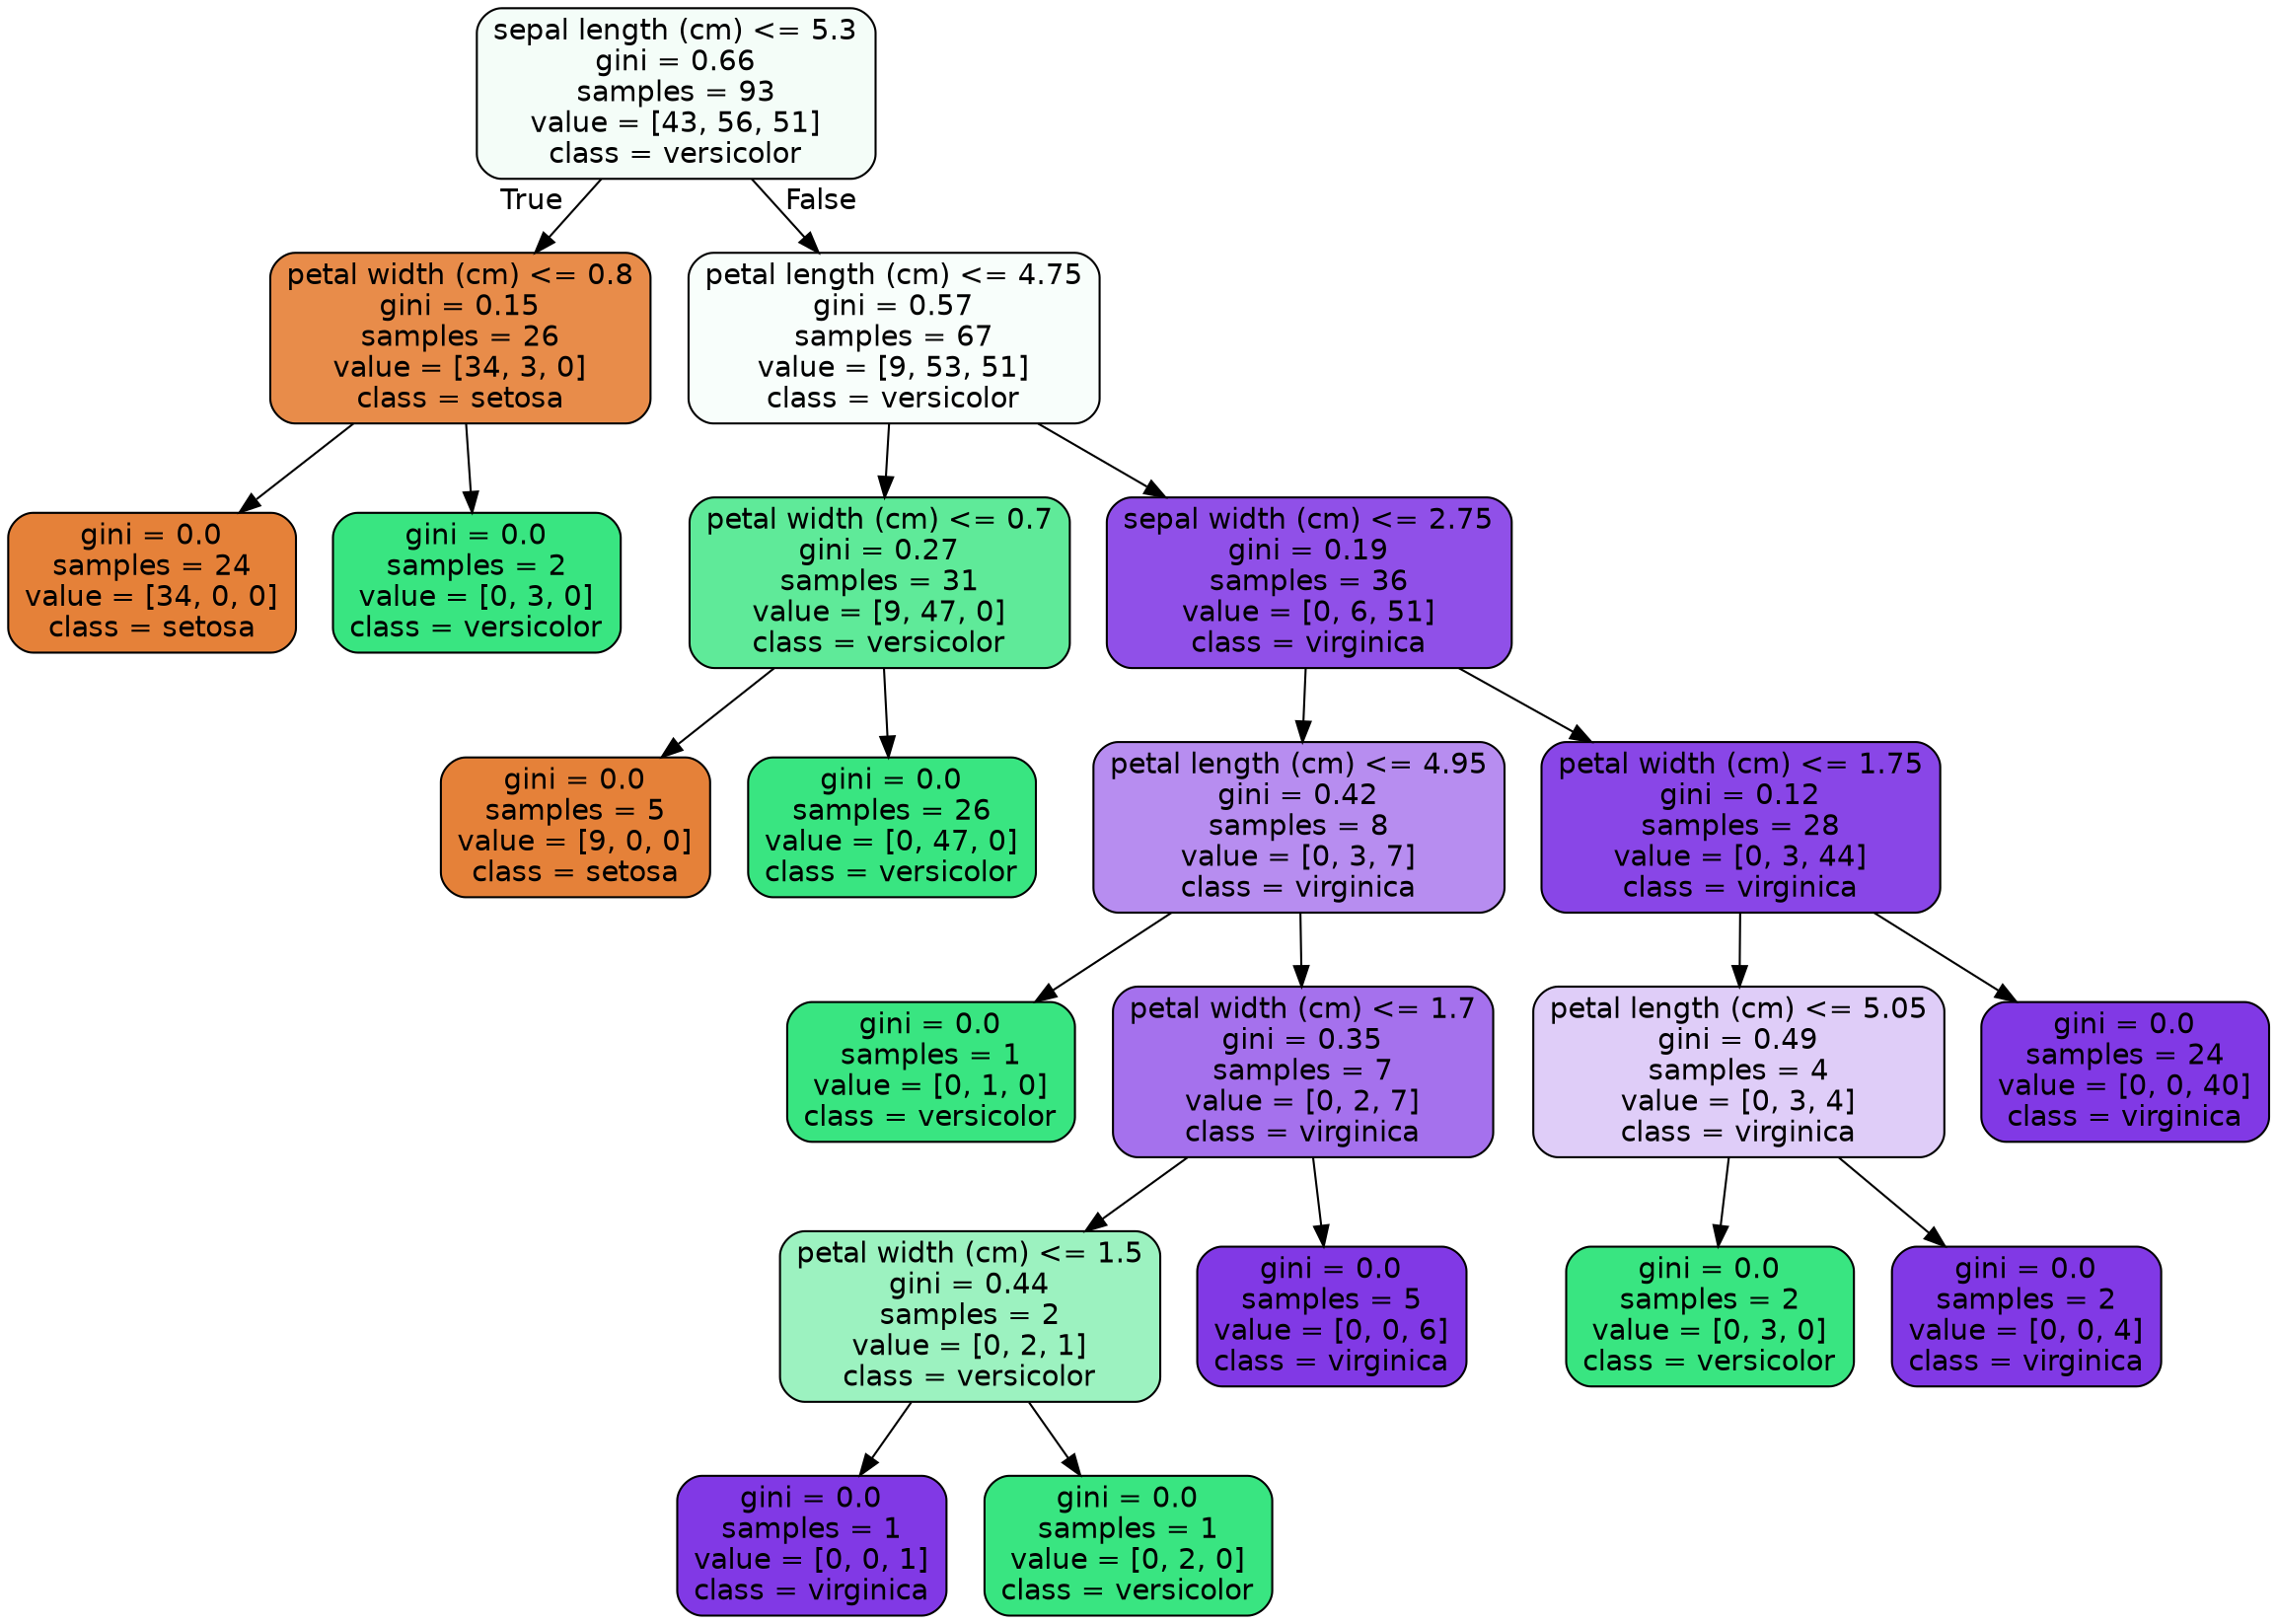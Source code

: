digraph Tree {
node [shape=box, style="filled, rounded", color="black", fontname=helvetica] ;
edge [fontname=helvetica] ;
0 [label="sepal length (cm) <= 5.3\ngini = 0.66\nsamples = 93\nvalue = [43, 56, 51]\nclass = versicolor", fillcolor="#39e5810d"] ;
1 [label="petal width (cm) <= 0.8\ngini = 0.15\nsamples = 26\nvalue = [34, 3, 0]\nclass = setosa", fillcolor="#e58139e9"] ;
0 -> 1 [labeldistance=2.5, labelangle=45, headlabel="True"] ;
2 [label="gini = 0.0\nsamples = 24\nvalue = [34, 0, 0]\nclass = setosa", fillcolor="#e58139ff"] ;
1 -> 2 ;
3 [label="gini = 0.0\nsamples = 2\nvalue = [0, 3, 0]\nclass = versicolor", fillcolor="#39e581ff"] ;
1 -> 3 ;
4 [label="petal length (cm) <= 4.75\ngini = 0.57\nsamples = 67\nvalue = [9, 53, 51]\nclass = versicolor", fillcolor="#39e58108"] ;
0 -> 4 [labeldistance=2.5, labelangle=-45, headlabel="False"] ;
5 [label="petal width (cm) <= 0.7\ngini = 0.27\nsamples = 31\nvalue = [9, 47, 0]\nclass = versicolor", fillcolor="#39e581ce"] ;
4 -> 5 ;
6 [label="gini = 0.0\nsamples = 5\nvalue = [9, 0, 0]\nclass = setosa", fillcolor="#e58139ff"] ;
5 -> 6 ;
7 [label="gini = 0.0\nsamples = 26\nvalue = [0, 47, 0]\nclass = versicolor", fillcolor="#39e581ff"] ;
5 -> 7 ;
8 [label="sepal width (cm) <= 2.75\ngini = 0.19\nsamples = 36\nvalue = [0, 6, 51]\nclass = virginica", fillcolor="#8139e5e1"] ;
4 -> 8 ;
9 [label="petal length (cm) <= 4.95\ngini = 0.42\nsamples = 8\nvalue = [0, 3, 7]\nclass = virginica", fillcolor="#8139e592"] ;
8 -> 9 ;
10 [label="gini = 0.0\nsamples = 1\nvalue = [0, 1, 0]\nclass = versicolor", fillcolor="#39e581ff"] ;
9 -> 10 ;
11 [label="petal width (cm) <= 1.7\ngini = 0.35\nsamples = 7\nvalue = [0, 2, 7]\nclass = virginica", fillcolor="#8139e5b6"] ;
9 -> 11 ;
12 [label="petal width (cm) <= 1.5\ngini = 0.44\nsamples = 2\nvalue = [0, 2, 1]\nclass = versicolor", fillcolor="#39e5817f"] ;
11 -> 12 ;
13 [label="gini = 0.0\nsamples = 1\nvalue = [0, 0, 1]\nclass = virginica", fillcolor="#8139e5ff"] ;
12 -> 13 ;
14 [label="gini = 0.0\nsamples = 1\nvalue = [0, 2, 0]\nclass = versicolor", fillcolor="#39e581ff"] ;
12 -> 14 ;
15 [label="gini = 0.0\nsamples = 5\nvalue = [0, 0, 6]\nclass = virginica", fillcolor="#8139e5ff"] ;
11 -> 15 ;
16 [label="petal width (cm) <= 1.75\ngini = 0.12\nsamples = 28\nvalue = [0, 3, 44]\nclass = virginica", fillcolor="#8139e5ee"] ;
8 -> 16 ;
17 [label="petal length (cm) <= 5.05\ngini = 0.49\nsamples = 4\nvalue = [0, 3, 4]\nclass = virginica", fillcolor="#8139e540"] ;
16 -> 17 ;
18 [label="gini = 0.0\nsamples = 2\nvalue = [0, 3, 0]\nclass = versicolor", fillcolor="#39e581ff"] ;
17 -> 18 ;
19 [label="gini = 0.0\nsamples = 2\nvalue = [0, 0, 4]\nclass = virginica", fillcolor="#8139e5ff"] ;
17 -> 19 ;
20 [label="gini = 0.0\nsamples = 24\nvalue = [0, 0, 40]\nclass = virginica", fillcolor="#8139e5ff"] ;
16 -> 20 ;
}